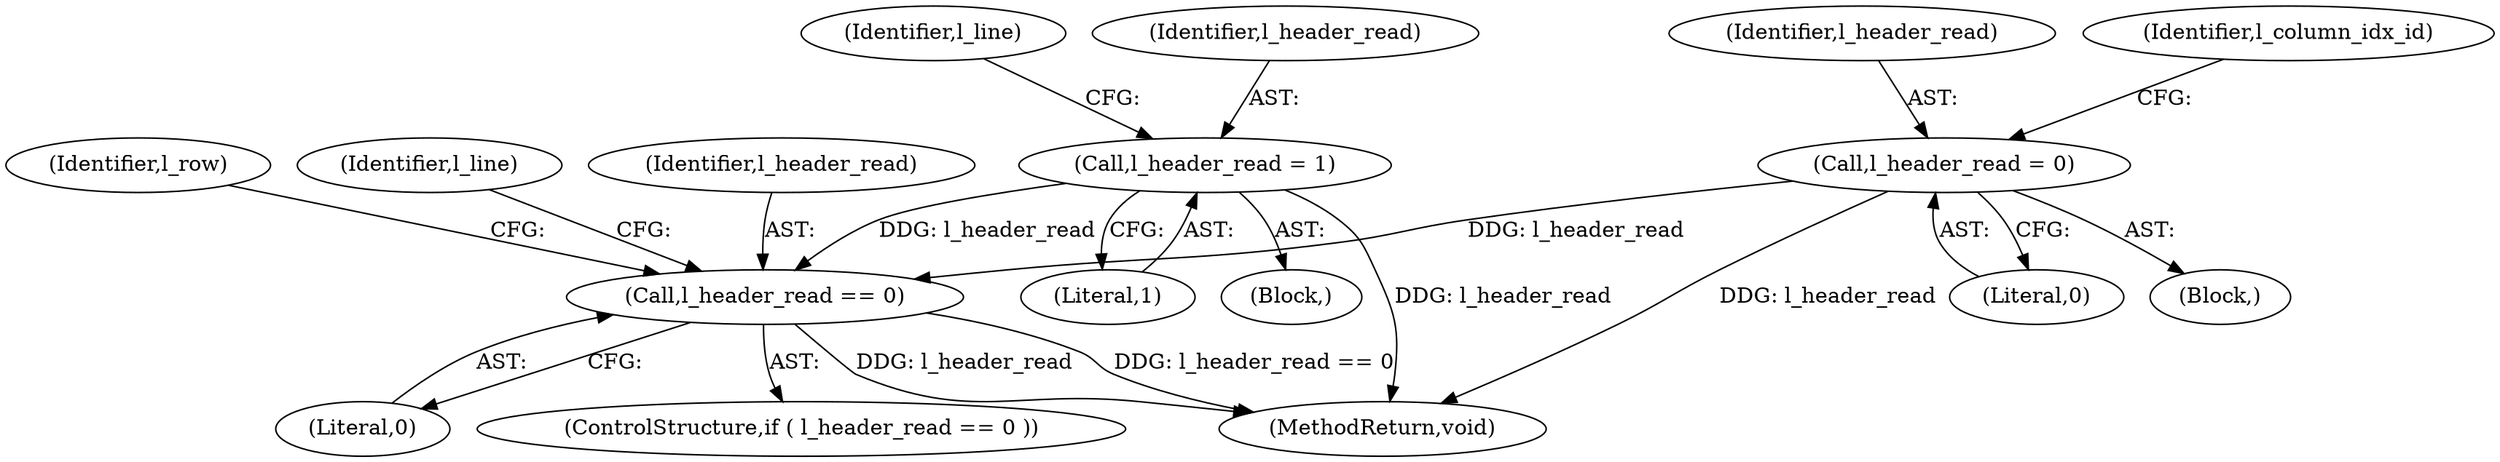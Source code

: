 digraph "0_libxsmm_151481489192e6d1997f8bde52c5c425ea41741d_1@API" {
"1000217" [label="(Call,l_header_read == 0)"];
"1000393" [label="(Call,l_header_read = 1)"];
"1000138" [label="(Call,l_header_read = 0)"];
"1000216" [label="(ControlStructure,if ( l_header_read == 0 ))"];
"1000166" [label="(Identifier,l_line)"];
"1000408" [label="(Identifier,l_row)"];
"1000139" [label="(Identifier,l_header_read)"];
"1000562" [label="(MethodReturn,void)"];
"1000140" [label="(Literal,0)"];
"1000143" [label="(Identifier,l_column_idx_id)"];
"1000230" [label="(Block,)"];
"1000394" [label="(Identifier,l_header_read)"];
"1000130" [label="(Block,)"];
"1000219" [label="(Literal,0)"];
"1000224" [label="(Identifier,l_line)"];
"1000217" [label="(Call,l_header_read == 0)"];
"1000393" [label="(Call,l_header_read = 1)"];
"1000395" [label="(Literal,1)"];
"1000218" [label="(Identifier,l_header_read)"];
"1000138" [label="(Call,l_header_read = 0)"];
"1000217" -> "1000216"  [label="AST: "];
"1000217" -> "1000219"  [label="CFG: "];
"1000218" -> "1000217"  [label="AST: "];
"1000219" -> "1000217"  [label="AST: "];
"1000224" -> "1000217"  [label="CFG: "];
"1000408" -> "1000217"  [label="CFG: "];
"1000217" -> "1000562"  [label="DDG: l_header_read == 0"];
"1000217" -> "1000562"  [label="DDG: l_header_read"];
"1000393" -> "1000217"  [label="DDG: l_header_read"];
"1000138" -> "1000217"  [label="DDG: l_header_read"];
"1000393" -> "1000230"  [label="AST: "];
"1000393" -> "1000395"  [label="CFG: "];
"1000394" -> "1000393"  [label="AST: "];
"1000395" -> "1000393"  [label="AST: "];
"1000166" -> "1000393"  [label="CFG: "];
"1000393" -> "1000562"  [label="DDG: l_header_read"];
"1000138" -> "1000130"  [label="AST: "];
"1000138" -> "1000140"  [label="CFG: "];
"1000139" -> "1000138"  [label="AST: "];
"1000140" -> "1000138"  [label="AST: "];
"1000143" -> "1000138"  [label="CFG: "];
"1000138" -> "1000562"  [label="DDG: l_header_read"];
}
